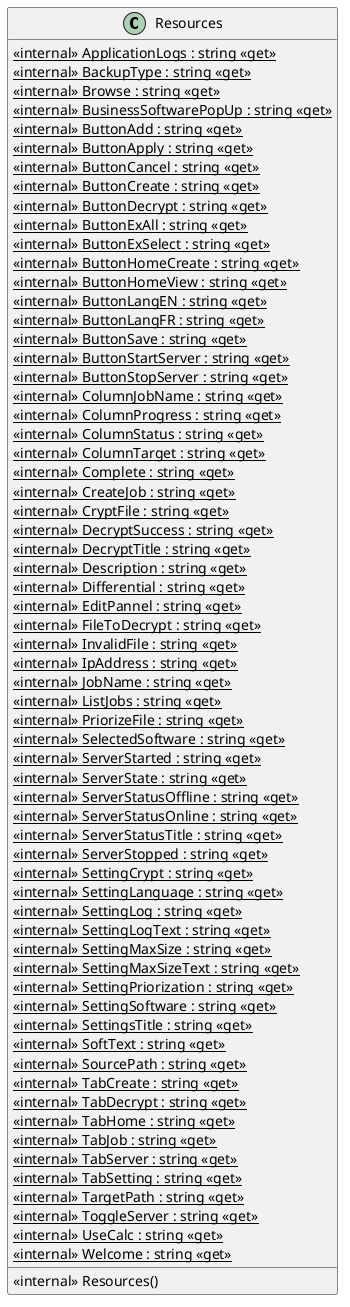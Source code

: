 @startuml
class Resources {
    <<internal>> Resources()
    <<internal>> {static} ApplicationLogs : string <<get>>
    <<internal>> {static} BackupType : string <<get>>
    <<internal>> {static} Browse : string <<get>>
    <<internal>> {static} BusinessSoftwarePopUp : string <<get>>
    <<internal>> {static} ButtonAdd : string <<get>>
    <<internal>> {static} ButtonApply : string <<get>>
    <<internal>> {static} ButtonCancel : string <<get>>
    <<internal>> {static} ButtonCreate : string <<get>>
    <<internal>> {static} ButtonDecrypt : string <<get>>
    <<internal>> {static} ButtonExAll : string <<get>>
    <<internal>> {static} ButtonExSelect : string <<get>>
    <<internal>> {static} ButtonHomeCreate : string <<get>>
    <<internal>> {static} ButtonHomeView : string <<get>>
    <<internal>> {static} ButtonLangEN : string <<get>>
    <<internal>> {static} ButtonLangFR : string <<get>>
    <<internal>> {static} ButtonSave : string <<get>>
    <<internal>> {static} ButtonStartServer : string <<get>>
    <<internal>> {static} ButtonStopServer : string <<get>>
    <<internal>> {static} ColumnJobName : string <<get>>
    <<internal>> {static} ColumnProgress : string <<get>>
    <<internal>> {static} ColumnStatus : string <<get>>
    <<internal>> {static} ColumnTarget : string <<get>>
    <<internal>> {static} Complete : string <<get>>
    <<internal>> {static} CreateJob : string <<get>>
    <<internal>> {static} CryptFile : string <<get>>
    <<internal>> {static} DecryptSuccess : string <<get>>
    <<internal>> {static} DecryptTitle : string <<get>>
    <<internal>> {static} Description : string <<get>>
    <<internal>> {static} Differential : string <<get>>
    <<internal>> {static} EditPannel : string <<get>>
    <<internal>> {static} FileToDecrypt : string <<get>>
    <<internal>> {static} InvalidFile : string <<get>>
    <<internal>> {static} IpAddress : string <<get>>
    <<internal>> {static} JobName : string <<get>>
    <<internal>> {static} ListJobs : string <<get>>
    <<internal>> {static} PriorizeFile : string <<get>>
    <<internal>> {static} SelectedSoftware : string <<get>>
    <<internal>> {static} ServerStarted : string <<get>>
    <<internal>> {static} ServerState : string <<get>>
    <<internal>> {static} ServerStatusOffline : string <<get>>
    <<internal>> {static} ServerStatusOnline : string <<get>>
    <<internal>> {static} ServerStatusTitle : string <<get>>
    <<internal>> {static} ServerStopped : string <<get>>
    <<internal>> {static} SettingCrypt : string <<get>>
    <<internal>> {static} SettingLanguage : string <<get>>
    <<internal>> {static} SettingLog : string <<get>>
    <<internal>> {static} SettingLogText : string <<get>>
    <<internal>> {static} SettingMaxSize : string <<get>>
    <<internal>> {static} SettingMaxSizeText : string <<get>>
    <<internal>> {static} SettingPriorization : string <<get>>
    <<internal>> {static} SettingSoftware : string <<get>>
    <<internal>> {static} SettingsTitle : string <<get>>
    <<internal>> {static} SoftText : string <<get>>
    <<internal>> {static} SourcePath : string <<get>>
    <<internal>> {static} TabCreate : string <<get>>
    <<internal>> {static} TabDecrypt : string <<get>>
    <<internal>> {static} TabHome : string <<get>>
    <<internal>> {static} TabJob : string <<get>>
    <<internal>> {static} TabServer : string <<get>>
    <<internal>> {static} TabSetting : string <<get>>
    <<internal>> {static} TargetPath : string <<get>>
    <<internal>> {static} ToggleServer : string <<get>>
    <<internal>> {static} UseCalc : string <<get>>
    <<internal>> {static} Welcome : string <<get>>
}
@enduml
